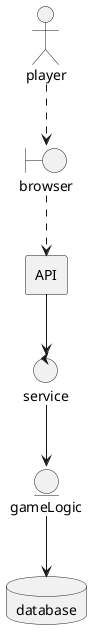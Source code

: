 @startuml

actor player
entity gameLogic
control service
database database
rectangle API
boundary browser

player ..> browser
browser ..> API
API --> service
service --> gameLogic
gameLogic --> database

@enduml